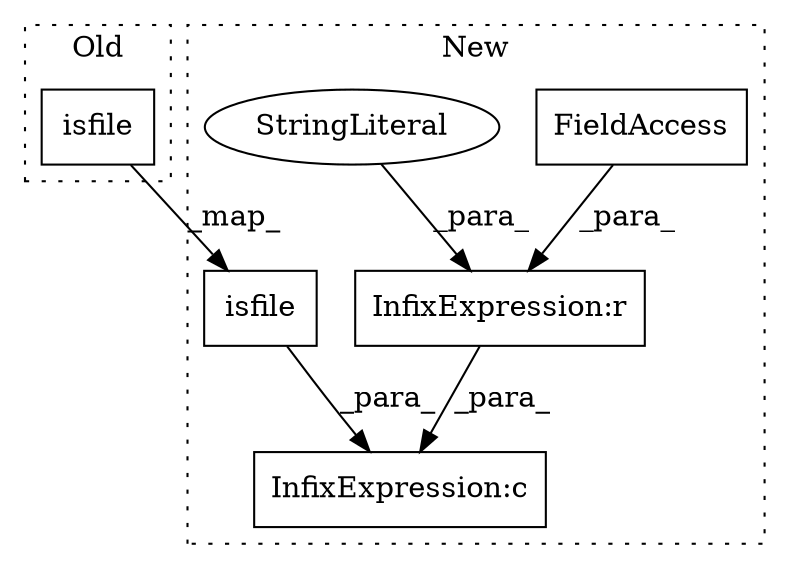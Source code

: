 digraph G {
subgraph cluster0 {
1 [label="isfile" a="32" s="2017,2043" l="7,1" shape="box"];
label = "Old";
style="dotted";
}
subgraph cluster1 {
2 [label="isfile" a="32" s="2112,2138" l="7,1" shape="box"];
3 [label="InfixExpression:c" a="27" s="2100" l="4" shape="box"];
4 [label="InfixExpression:r" a="27" s="2087" l="4" shape="box"];
5 [label="FieldAccess" a="22" s="2076" l="11" shape="box"];
6 [label="StringLiteral" a="45" s="2091" l="8" shape="ellipse"];
label = "New";
style="dotted";
}
1 -> 2 [label="_map_"];
2 -> 3 [label="_para_"];
4 -> 3 [label="_para_"];
5 -> 4 [label="_para_"];
6 -> 4 [label="_para_"];
}
